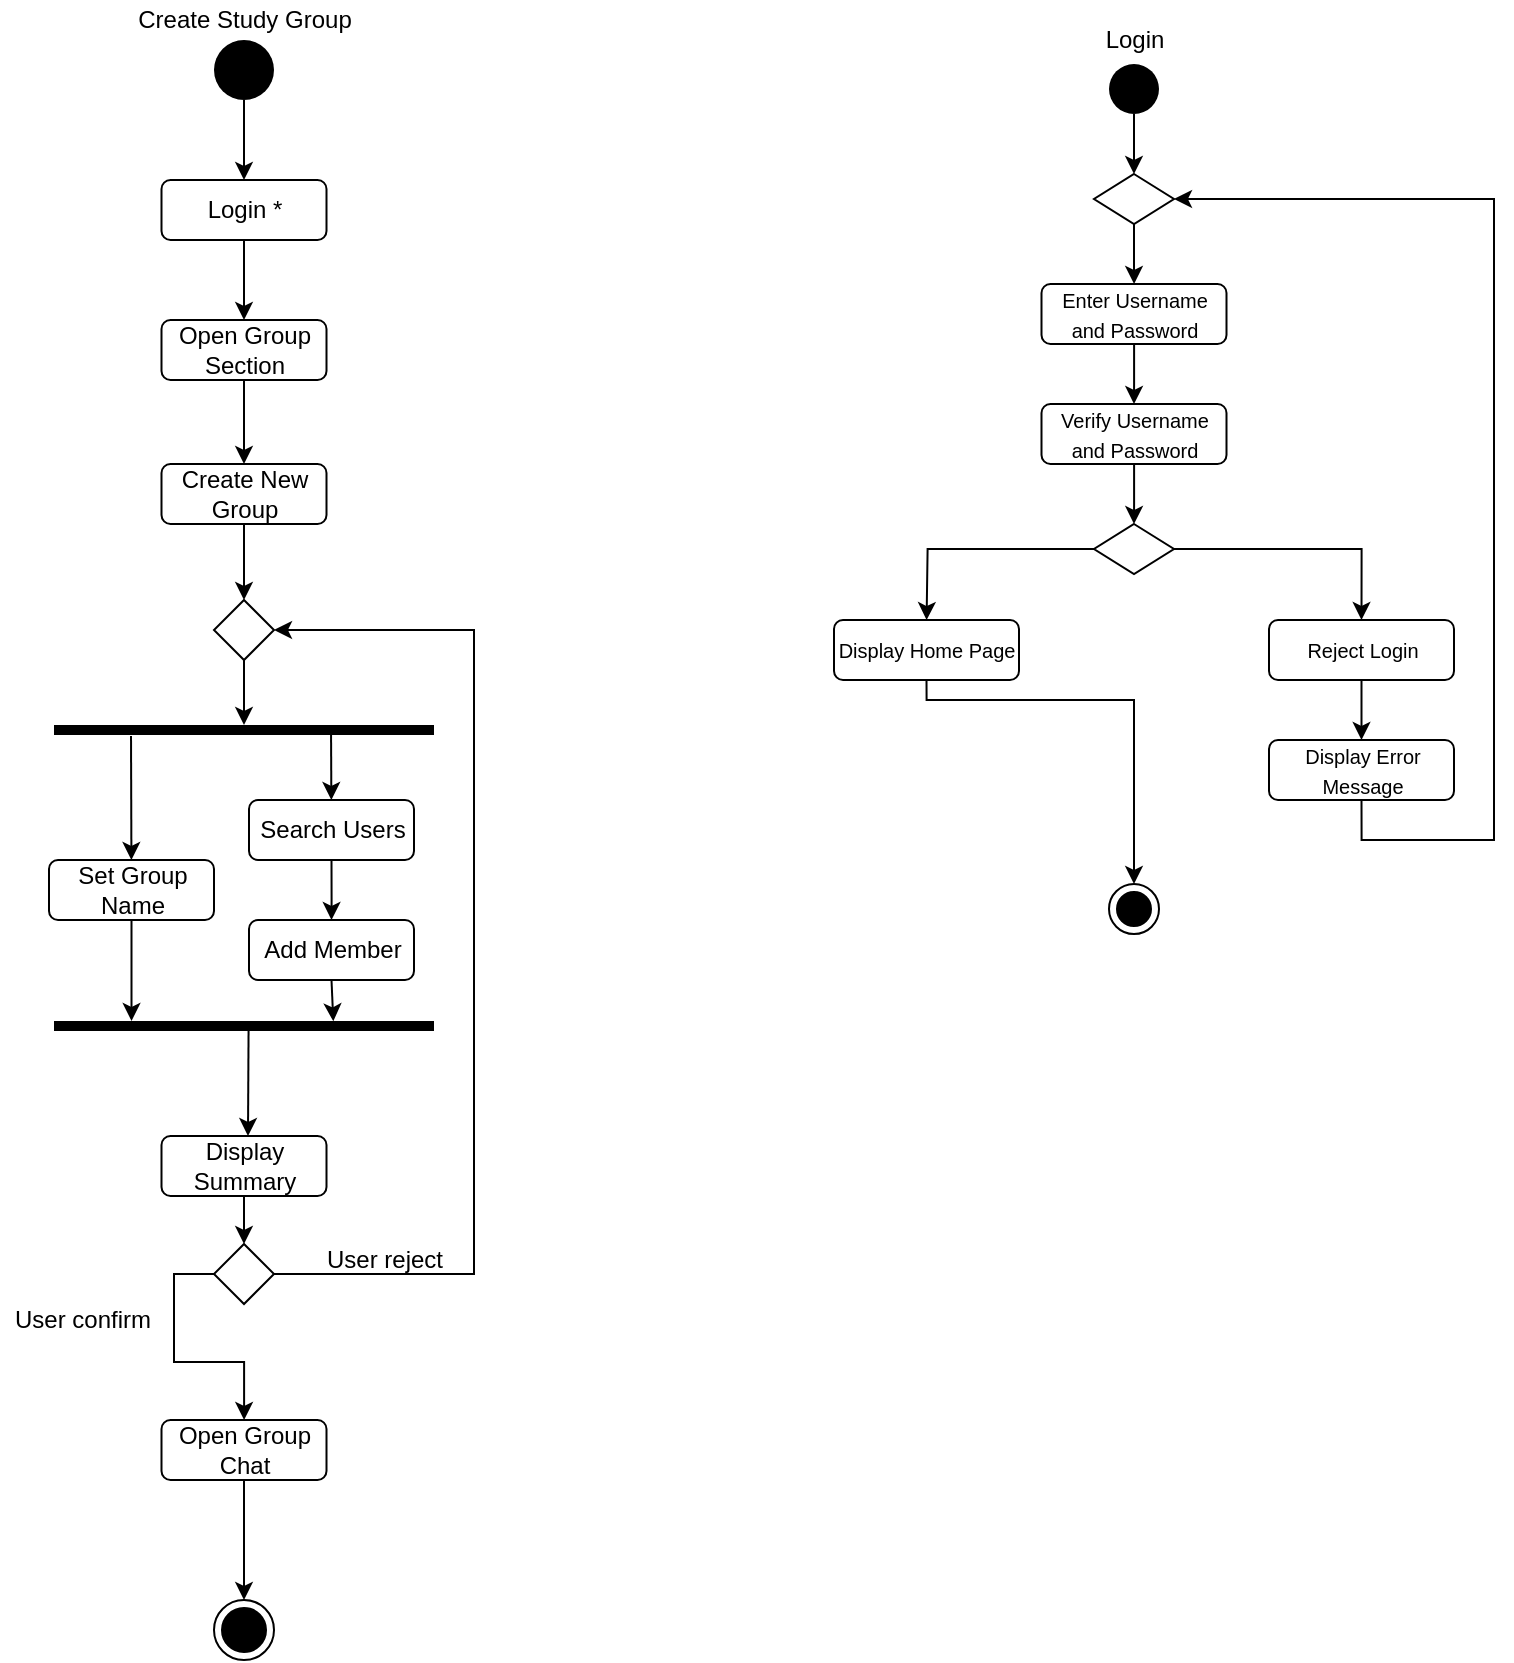 <mxfile version="14.0.1" type="github">
  <diagram id="r82NWTovZ3MH9WTUeBnZ" name="Page-1">
    <mxGraphModel dx="1924" dy="1074" grid="1" gridSize="10" guides="1" tooltips="1" connect="1" arrows="1" fold="1" page="1" pageScale="1" pageWidth="827" pageHeight="1169" math="0" shadow="0">
      <root>
        <mxCell id="0" />
        <mxCell id="1" parent="0" />
        <mxCell id="puOc4fWGk2opNbul8G5w-4" style="edgeStyle=orthogonalEdgeStyle;rounded=0;orthogonalLoop=1;jettySize=auto;html=1;exitX=0.5;exitY=1;exitDx=0;exitDy=0;entryX=0.5;entryY=0;entryDx=0;entryDy=0;" edge="1" parent="1" source="puOc4fWGk2opNbul8G5w-1" target="puOc4fWGk2opNbul8G5w-3">
          <mxGeometry relative="1" as="geometry" />
        </mxCell>
        <mxCell id="puOc4fWGk2opNbul8G5w-1" value="" style="ellipse;fillColor=#000000;strokeColor=none;" vertex="1" parent="1">
          <mxGeometry x="160" y="50" width="30" height="30" as="geometry" />
        </mxCell>
        <mxCell id="puOc4fWGk2opNbul8G5w-2" value="Create Study Group" style="text;html=1;align=center;verticalAlign=middle;resizable=0;points=[];autosize=1;" vertex="1" parent="1">
          <mxGeometry x="115" y="30" width="120" height="20" as="geometry" />
        </mxCell>
        <mxCell id="puOc4fWGk2opNbul8G5w-26" style="edgeStyle=orthogonalEdgeStyle;rounded=0;orthogonalLoop=1;jettySize=auto;html=1;exitX=0.5;exitY=1;exitDx=0;exitDy=0;entryX=0.5;entryY=0;entryDx=0;entryDy=0;" edge="1" parent="1" source="puOc4fWGk2opNbul8G5w-3" target="puOc4fWGk2opNbul8G5w-24">
          <mxGeometry relative="1" as="geometry" />
        </mxCell>
        <mxCell id="puOc4fWGk2opNbul8G5w-3" value="Login *" style="rounded=1;whiteSpace=wrap;html=1;" vertex="1" parent="1">
          <mxGeometry x="133.75" y="120" width="82.5" height="30" as="geometry" />
        </mxCell>
        <mxCell id="puOc4fWGk2opNbul8G5w-5" style="edgeStyle=orthogonalEdgeStyle;rounded=0;orthogonalLoop=1;jettySize=auto;html=1;entryX=0.5;entryY=0;entryDx=0;entryDy=0;entryPerimeter=0;" edge="1" parent="1" source="puOc4fWGk2opNbul8G5w-6" target="puOc4fWGk2opNbul8G5w-8">
          <mxGeometry relative="1" as="geometry" />
        </mxCell>
        <mxCell id="puOc4fWGk2opNbul8G5w-6" value="" style="ellipse;fillColor=#000000;strokeColor=none;" vertex="1" parent="1">
          <mxGeometry x="607.5" y="62" width="25" height="25" as="geometry" />
        </mxCell>
        <mxCell id="puOc4fWGk2opNbul8G5w-7" style="edgeStyle=orthogonalEdgeStyle;rounded=0;orthogonalLoop=1;jettySize=auto;html=1;" edge="1" parent="1" source="puOc4fWGk2opNbul8G5w-8" target="puOc4fWGk2opNbul8G5w-10">
          <mxGeometry relative="1" as="geometry" />
        </mxCell>
        <mxCell id="puOc4fWGk2opNbul8G5w-8" value="" style="strokeWidth=1;html=1;shape=mxgraph.flowchart.decision;whiteSpace=wrap;fillColor=#ffffff;" vertex="1" parent="1">
          <mxGeometry x="600" y="117" width="40" height="25" as="geometry" />
        </mxCell>
        <mxCell id="puOc4fWGk2opNbul8G5w-9" style="edgeStyle=orthogonalEdgeStyle;rounded=0;orthogonalLoop=1;jettySize=auto;html=1;entryX=0.5;entryY=0;entryDx=0;entryDy=0;" edge="1" parent="1" source="puOc4fWGk2opNbul8G5w-10" target="puOc4fWGk2opNbul8G5w-13">
          <mxGeometry relative="1" as="geometry" />
        </mxCell>
        <mxCell id="puOc4fWGk2opNbul8G5w-10" value="&lt;span style=&quot;font-size: 10px&quot;&gt;Enter Username and Password&lt;/span&gt;" style="rounded=1;whiteSpace=wrap;html=1;strokeWidth=1;" vertex="1" parent="1">
          <mxGeometry x="573.75" y="172" width="92.5" height="30" as="geometry" />
        </mxCell>
        <mxCell id="puOc4fWGk2opNbul8G5w-11" value="Login" style="text;html=1;align=center;verticalAlign=middle;resizable=0;points=[];autosize=1;" vertex="1" parent="1">
          <mxGeometry x="600" y="40" width="40" height="20" as="geometry" />
        </mxCell>
        <mxCell id="puOc4fWGk2opNbul8G5w-12" style="edgeStyle=orthogonalEdgeStyle;rounded=0;orthogonalLoop=1;jettySize=auto;html=1;entryX=0.5;entryY=0;entryDx=0;entryDy=0;entryPerimeter=0;" edge="1" parent="1" source="puOc4fWGk2opNbul8G5w-13" target="puOc4fWGk2opNbul8G5w-16">
          <mxGeometry relative="1" as="geometry" />
        </mxCell>
        <mxCell id="puOc4fWGk2opNbul8G5w-13" value="&lt;span style=&quot;font-size: 10px&quot;&gt;Verify Username and Password&lt;/span&gt;" style="rounded=1;whiteSpace=wrap;html=1;strokeWidth=1;" vertex="1" parent="1">
          <mxGeometry x="573.75" y="232" width="92.5" height="30" as="geometry" />
        </mxCell>
        <mxCell id="puOc4fWGk2opNbul8G5w-14" style="edgeStyle=orthogonalEdgeStyle;rounded=0;orthogonalLoop=1;jettySize=auto;html=1;entryX=0.5;entryY=0;entryDx=0;entryDy=0;" edge="1" parent="1" source="puOc4fWGk2opNbul8G5w-16" target="puOc4fWGk2opNbul8G5w-18">
          <mxGeometry relative="1" as="geometry" />
        </mxCell>
        <mxCell id="puOc4fWGk2opNbul8G5w-15" style="edgeStyle=orthogonalEdgeStyle;rounded=0;orthogonalLoop=1;jettySize=auto;html=1;" edge="1" parent="1" source="puOc4fWGk2opNbul8G5w-16">
          <mxGeometry relative="1" as="geometry">
            <mxPoint x="516.3" y="340" as="targetPoint" />
          </mxGeometry>
        </mxCell>
        <mxCell id="puOc4fWGk2opNbul8G5w-16" value="" style="strokeWidth=1;html=1;shape=mxgraph.flowchart.decision;whiteSpace=wrap;fillColor=#ffffff;" vertex="1" parent="1">
          <mxGeometry x="600" y="292" width="40" height="25" as="geometry" />
        </mxCell>
        <mxCell id="puOc4fWGk2opNbul8G5w-17" style="edgeStyle=orthogonalEdgeStyle;rounded=0;orthogonalLoop=1;jettySize=auto;html=1;entryX=0.5;entryY=0;entryDx=0;entryDy=0;" edge="1" parent="1" source="puOc4fWGk2opNbul8G5w-18" target="puOc4fWGk2opNbul8G5w-21">
          <mxGeometry relative="1" as="geometry" />
        </mxCell>
        <mxCell id="puOc4fWGk2opNbul8G5w-18" value="&lt;span style=&quot;font-size: 10px&quot;&gt;Reject Login&lt;/span&gt;" style="rounded=1;whiteSpace=wrap;html=1;strokeWidth=1;" vertex="1" parent="1">
          <mxGeometry x="687.5" y="340" width="92.5" height="30" as="geometry" />
        </mxCell>
        <mxCell id="puOc4fWGk2opNbul8G5w-19" style="edgeStyle=orthogonalEdgeStyle;rounded=0;orthogonalLoop=1;jettySize=auto;html=1;entryX=0.5;entryY=0;entryDx=0;entryDy=0;exitX=0.5;exitY=1;exitDx=0;exitDy=0;" edge="1" parent="1" target="puOc4fWGk2opNbul8G5w-22">
          <mxGeometry relative="1" as="geometry">
            <mxPoint x="516.25" y="370" as="sourcePoint" />
            <Array as="points">
              <mxPoint x="516" y="380" />
              <mxPoint x="620" y="380" />
            </Array>
          </mxGeometry>
        </mxCell>
        <mxCell id="puOc4fWGk2opNbul8G5w-20" style="edgeStyle=orthogonalEdgeStyle;rounded=0;orthogonalLoop=1;jettySize=auto;html=1;exitX=0.5;exitY=1;exitDx=0;exitDy=0;entryX=1;entryY=0.5;entryDx=0;entryDy=0;entryPerimeter=0;" edge="1" parent="1" source="puOc4fWGk2opNbul8G5w-21" target="puOc4fWGk2opNbul8G5w-8">
          <mxGeometry relative="1" as="geometry">
            <Array as="points">
              <mxPoint x="734" y="450" />
              <mxPoint x="800" y="450" />
              <mxPoint x="800" y="130" />
            </Array>
          </mxGeometry>
        </mxCell>
        <mxCell id="puOc4fWGk2opNbul8G5w-21" value="&lt;span style=&quot;font-size: 10px&quot;&gt;Display Error Message&lt;/span&gt;" style="rounded=1;whiteSpace=wrap;html=1;strokeWidth=1;" vertex="1" parent="1">
          <mxGeometry x="687.5" y="400" width="92.5" height="30" as="geometry" />
        </mxCell>
        <mxCell id="puOc4fWGk2opNbul8G5w-22" value="" style="ellipse;html=1;shape=endState;fillColor=#000000;strokeColor=#000000;" vertex="1" parent="1">
          <mxGeometry x="607.5" y="472" width="25" height="25" as="geometry" />
        </mxCell>
        <mxCell id="puOc4fWGk2opNbul8G5w-23" value="&lt;span style=&quot;font-size: 10px&quot;&gt;Display Home Page&lt;/span&gt;" style="rounded=1;whiteSpace=wrap;html=1;strokeWidth=1;" vertex="1" parent="1">
          <mxGeometry x="470" y="340" width="92.5" height="30" as="geometry" />
        </mxCell>
        <mxCell id="puOc4fWGk2opNbul8G5w-27" style="edgeStyle=orthogonalEdgeStyle;rounded=0;orthogonalLoop=1;jettySize=auto;html=1;exitX=0.5;exitY=1;exitDx=0;exitDy=0;entryX=0.5;entryY=0;entryDx=0;entryDy=0;" edge="1" parent="1" source="puOc4fWGk2opNbul8G5w-24" target="puOc4fWGk2opNbul8G5w-25">
          <mxGeometry relative="1" as="geometry" />
        </mxCell>
        <mxCell id="puOc4fWGk2opNbul8G5w-24" value="Open Group Section&lt;span style=&quot;color: rgba(0 , 0 , 0 , 0) ; font-family: monospace ; font-size: 0px&quot;&gt;%3CmxGraphModel%3E%3Croot%3E%3CmxCell%20id%3D%220%22%2F%3E%3CmxCell%20id%3D%221%22%20parent%3D%220%22%2F%3E%3CmxCell%20id%3D%222%22%20value%3D%22Login%20*%22%20style%3D%22rounded%3D1%3BwhiteSpace%3Dwrap%3Bhtml%3D1%3B%22%20vertex%3D%221%22%20parent%3D%221%22%3E%3CmxGeometry%20x%3D%22133.75%22%20y%3D%22120%22%20width%3D%2282.5%22%20height%3D%2230%22%20as%3D%22geometry%22%2F%3E%3C%2FmxCell%3E%3C%2Froot%3E%3C%2FmxGraphModel%3E&lt;/span&gt;&lt;span style=&quot;color: rgba(0 , 0 , 0 , 0) ; font-family: monospace ; font-size: 0px&quot;&gt;%3CmxGraphModel%3E%3Croot%3E%3CmxCell%20id%3D%220%22%2F%3E%3CmxCell%20id%3D%221%22%20parent%3D%220%22%2F%3E%3CmxCell%20id%3D%222%22%20value%3D%22Login%20*%22%20style%3D%22rounded%3D1%3BwhiteSpace%3Dwrap%3Bhtml%3D1%3B%22%20vertex%3D%221%22%20parent%3D%221%22%3E%3CmxGeometry%20x%3D%22133.75%22%20y%3D%22120%22%20width%3D%2282.5%22%20height%3D%2230%22%20as%3D%22geometry%22%2F%3E%3C%2FmxCell%3E%3C%2Froot%3E%3C%2FmxGraphModel%3E&lt;/span&gt;" style="rounded=1;whiteSpace=wrap;html=1;" vertex="1" parent="1">
          <mxGeometry x="133.75" y="190" width="82.5" height="30" as="geometry" />
        </mxCell>
        <mxCell id="puOc4fWGk2opNbul8G5w-35" style="edgeStyle=orthogonalEdgeStyle;rounded=0;orthogonalLoop=1;jettySize=auto;html=1;exitX=0.5;exitY=1;exitDx=0;exitDy=0;" edge="1" parent="1" source="puOc4fWGk2opNbul8G5w-25">
          <mxGeometry relative="1" as="geometry">
            <mxPoint x="175" y="330" as="targetPoint" />
          </mxGeometry>
        </mxCell>
        <mxCell id="puOc4fWGk2opNbul8G5w-25" value="Create New Group" style="rounded=1;whiteSpace=wrap;html=1;" vertex="1" parent="1">
          <mxGeometry x="133.75" y="262" width="82.5" height="30" as="geometry" />
        </mxCell>
        <mxCell id="puOc4fWGk2opNbul8G5w-28" value="" style="html=1;points=[];perimeter=orthogonalPerimeter;fillColor=#000000;strokeColor=none;rotation=90;" vertex="1" parent="1">
          <mxGeometry x="172.5" y="300" width="5" height="190" as="geometry" />
        </mxCell>
        <mxCell id="puOc4fWGk2opNbul8G5w-29" value="" style="html=1;points=[];perimeter=orthogonalPerimeter;fillColor=#000000;strokeColor=none;rotation=90;" vertex="1" parent="1">
          <mxGeometry x="172.5" y="448" width="5" height="190" as="geometry" />
        </mxCell>
        <mxCell id="puOc4fWGk2opNbul8G5w-36" style="edgeStyle=orthogonalEdgeStyle;rounded=0;orthogonalLoop=1;jettySize=auto;html=1;exitX=0.5;exitY=1;exitDx=0;exitDy=0;entryX=0;entryY=0.796;entryDx=0;entryDy=0;entryPerimeter=0;" edge="1" parent="1" source="puOc4fWGk2opNbul8G5w-31" target="puOc4fWGk2opNbul8G5w-29">
          <mxGeometry relative="1" as="geometry" />
        </mxCell>
        <mxCell id="puOc4fWGk2opNbul8G5w-31" value="Set Group Name" style="rounded=1;whiteSpace=wrap;html=1;" vertex="1" parent="1">
          <mxGeometry x="77.5" y="460" width="82.5" height="30" as="geometry" />
        </mxCell>
        <mxCell id="puOc4fWGk2opNbul8G5w-38" style="edgeStyle=orthogonalEdgeStyle;rounded=0;orthogonalLoop=1;jettySize=auto;html=1;exitX=0.5;exitY=1;exitDx=0;exitDy=0;" edge="1" parent="1" source="puOc4fWGk2opNbul8G5w-33" target="puOc4fWGk2opNbul8G5w-34">
          <mxGeometry relative="1" as="geometry" />
        </mxCell>
        <mxCell id="puOc4fWGk2opNbul8G5w-33" value="Search Users&lt;span style=&quot;color: rgba(0 , 0 , 0 , 0) ; font-family: monospace ; font-size: 0px&quot;&gt;%3CmxGraphModel%3E%3Croot%3E%3CmxCell%20id%3D%220%22%2F%3E%3CmxCell%20id%3D%221%22%20parent%3D%220%22%2F%3E%3CmxCell%20id%3D%222%22%20value%3D%22Set%20Group%20Name%22%20style%3D%22rounded%3D1%3BwhiteSpace%3Dwrap%3Bhtml%3D1%3B%22%20vertex%3D%221%22%20parent%3D%221%22%3E%3CmxGeometry%20x%3D%2277.5%22%20y%3D%22370%22%20width%3D%2282.5%22%20height%3D%2230%22%20as%3D%22geometry%22%2F%3E%3C%2FmxCell%3E%3C%2Froot%3E%3C%2FmxGraphModel%3E&lt;/span&gt;" style="rounded=1;whiteSpace=wrap;html=1;" vertex="1" parent="1">
          <mxGeometry x="177.5" y="430" width="82.5" height="30" as="geometry" />
        </mxCell>
        <mxCell id="puOc4fWGk2opNbul8G5w-37" style="edgeStyle=orthogonalEdgeStyle;rounded=0;orthogonalLoop=1;jettySize=auto;html=1;exitX=0.5;exitY=1;exitDx=0;exitDy=0;entryX=0.031;entryY=0.265;entryDx=0;entryDy=0;entryPerimeter=0;" edge="1" parent="1" source="puOc4fWGk2opNbul8G5w-34" target="puOc4fWGk2opNbul8G5w-29">
          <mxGeometry relative="1" as="geometry">
            <mxPoint x="220" y="538" as="targetPoint" />
            <Array as="points">
              <mxPoint x="220" y="520" />
            </Array>
          </mxGeometry>
        </mxCell>
        <mxCell id="puOc4fWGk2opNbul8G5w-34" value="Add Member" style="rounded=1;whiteSpace=wrap;html=1;" vertex="1" parent="1">
          <mxGeometry x="177.5" y="490" width="82.5" height="30" as="geometry" />
        </mxCell>
        <mxCell id="puOc4fWGk2opNbul8G5w-40" value="" style="endArrow=classic;html=1;" edge="1" parent="1" target="puOc4fWGk2opNbul8G5w-31">
          <mxGeometry width="50" height="50" relative="1" as="geometry">
            <mxPoint x="118.51" y="398" as="sourcePoint" />
            <mxPoint x="119" y="458" as="targetPoint" />
          </mxGeometry>
        </mxCell>
        <mxCell id="puOc4fWGk2opNbul8G5w-41" value="" style="endArrow=classic;html=1;" edge="1" parent="1" target="puOc4fWGk2opNbul8G5w-33">
          <mxGeometry width="50" height="50" relative="1" as="geometry">
            <mxPoint x="218.51" y="393" as="sourcePoint" />
            <mxPoint x="219" y="428" as="targetPoint" />
          </mxGeometry>
        </mxCell>
        <mxCell id="puOc4fWGk2opNbul8G5w-42" value="" style="ellipse;html=1;shape=endState;fillColor=#000000;strokeColor=#000000;" vertex="1" parent="1">
          <mxGeometry x="160" y="830" width="30" height="30" as="geometry" />
        </mxCell>
        <mxCell id="puOc4fWGk2opNbul8G5w-46" style="edgeStyle=orthogonalEdgeStyle;rounded=0;orthogonalLoop=1;jettySize=auto;html=1;exitX=0.5;exitY=1;exitDx=0;exitDy=0;entryX=0.5;entryY=0;entryDx=0;entryDy=0;" edge="1" parent="1" source="puOc4fWGk2opNbul8G5w-43" target="puOc4fWGk2opNbul8G5w-45">
          <mxGeometry relative="1" as="geometry" />
        </mxCell>
        <mxCell id="puOc4fWGk2opNbul8G5w-43" value="Display Summary" style="rounded=1;whiteSpace=wrap;html=1;" vertex="1" parent="1">
          <mxGeometry x="133.75" y="598" width="82.5" height="30" as="geometry" />
        </mxCell>
        <mxCell id="puOc4fWGk2opNbul8G5w-44" value="" style="endArrow=classic;html=1;exitX=0.954;exitY=0.488;exitDx=0;exitDy=0;exitPerimeter=0;" edge="1" parent="1" source="puOc4fWGk2opNbul8G5w-29">
          <mxGeometry width="50" height="50" relative="1" as="geometry">
            <mxPoint x="177" y="548" as="sourcePoint" />
            <mxPoint x="177" y="598" as="targetPoint" />
          </mxGeometry>
        </mxCell>
        <mxCell id="puOc4fWGk2opNbul8G5w-47" style="edgeStyle=orthogonalEdgeStyle;rounded=0;orthogonalLoop=1;jettySize=auto;html=1;exitX=1;exitY=0.5;exitDx=0;exitDy=0;entryX=1;entryY=0.5;entryDx=0;entryDy=0;" edge="1" parent="1" source="puOc4fWGk2opNbul8G5w-45" target="puOc4fWGk2opNbul8G5w-51">
          <mxGeometry relative="1" as="geometry">
            <mxPoint x="290" y="378" as="targetPoint" />
            <Array as="points">
              <mxPoint x="290" y="667" />
              <mxPoint x="290" y="345" />
            </Array>
          </mxGeometry>
        </mxCell>
        <mxCell id="puOc4fWGk2opNbul8G5w-58" style="edgeStyle=orthogonalEdgeStyle;rounded=0;orthogonalLoop=1;jettySize=auto;html=1;exitX=0;exitY=0.5;exitDx=0;exitDy=0;" edge="1" parent="1" source="puOc4fWGk2opNbul8G5w-45" target="puOc4fWGk2opNbul8G5w-57">
          <mxGeometry relative="1" as="geometry" />
        </mxCell>
        <mxCell id="puOc4fWGk2opNbul8G5w-45" value="" style="rhombus;" vertex="1" parent="1">
          <mxGeometry x="160" y="652" width="30" height="30" as="geometry" />
        </mxCell>
        <mxCell id="puOc4fWGk2opNbul8G5w-52" style="edgeStyle=orthogonalEdgeStyle;rounded=0;orthogonalLoop=1;jettySize=auto;html=1;exitX=0.5;exitY=1;exitDx=0;exitDy=0;" edge="1" parent="1" source="puOc4fWGk2opNbul8G5w-51" target="puOc4fWGk2opNbul8G5w-28">
          <mxGeometry relative="1" as="geometry" />
        </mxCell>
        <mxCell id="puOc4fWGk2opNbul8G5w-51" value="" style="rhombus;" vertex="1" parent="1">
          <mxGeometry x="160" y="330" width="30" height="30" as="geometry" />
        </mxCell>
        <mxCell id="puOc4fWGk2opNbul8G5w-53" value="User reject" style="text;html=1;align=center;verticalAlign=middle;resizable=0;points=[];autosize=1;" vertex="1" parent="1">
          <mxGeometry x="210" y="650" width="70" height="20" as="geometry" />
        </mxCell>
        <mxCell id="puOc4fWGk2opNbul8G5w-56" value="User confirm" style="text;html=1;align=center;verticalAlign=middle;resizable=0;points=[];autosize=1;" vertex="1" parent="1">
          <mxGeometry x="53.75" y="680" width="80" height="20" as="geometry" />
        </mxCell>
        <mxCell id="puOc4fWGk2opNbul8G5w-59" style="edgeStyle=orthogonalEdgeStyle;rounded=0;orthogonalLoop=1;jettySize=auto;html=1;exitX=0.5;exitY=1;exitDx=0;exitDy=0;" edge="1" parent="1" source="puOc4fWGk2opNbul8G5w-57" target="puOc4fWGk2opNbul8G5w-42">
          <mxGeometry relative="1" as="geometry" />
        </mxCell>
        <mxCell id="puOc4fWGk2opNbul8G5w-57" value="Open Group Chat" style="rounded=1;whiteSpace=wrap;html=1;" vertex="1" parent="1">
          <mxGeometry x="133.75" y="740" width="82.5" height="30" as="geometry" />
        </mxCell>
      </root>
    </mxGraphModel>
  </diagram>
</mxfile>
